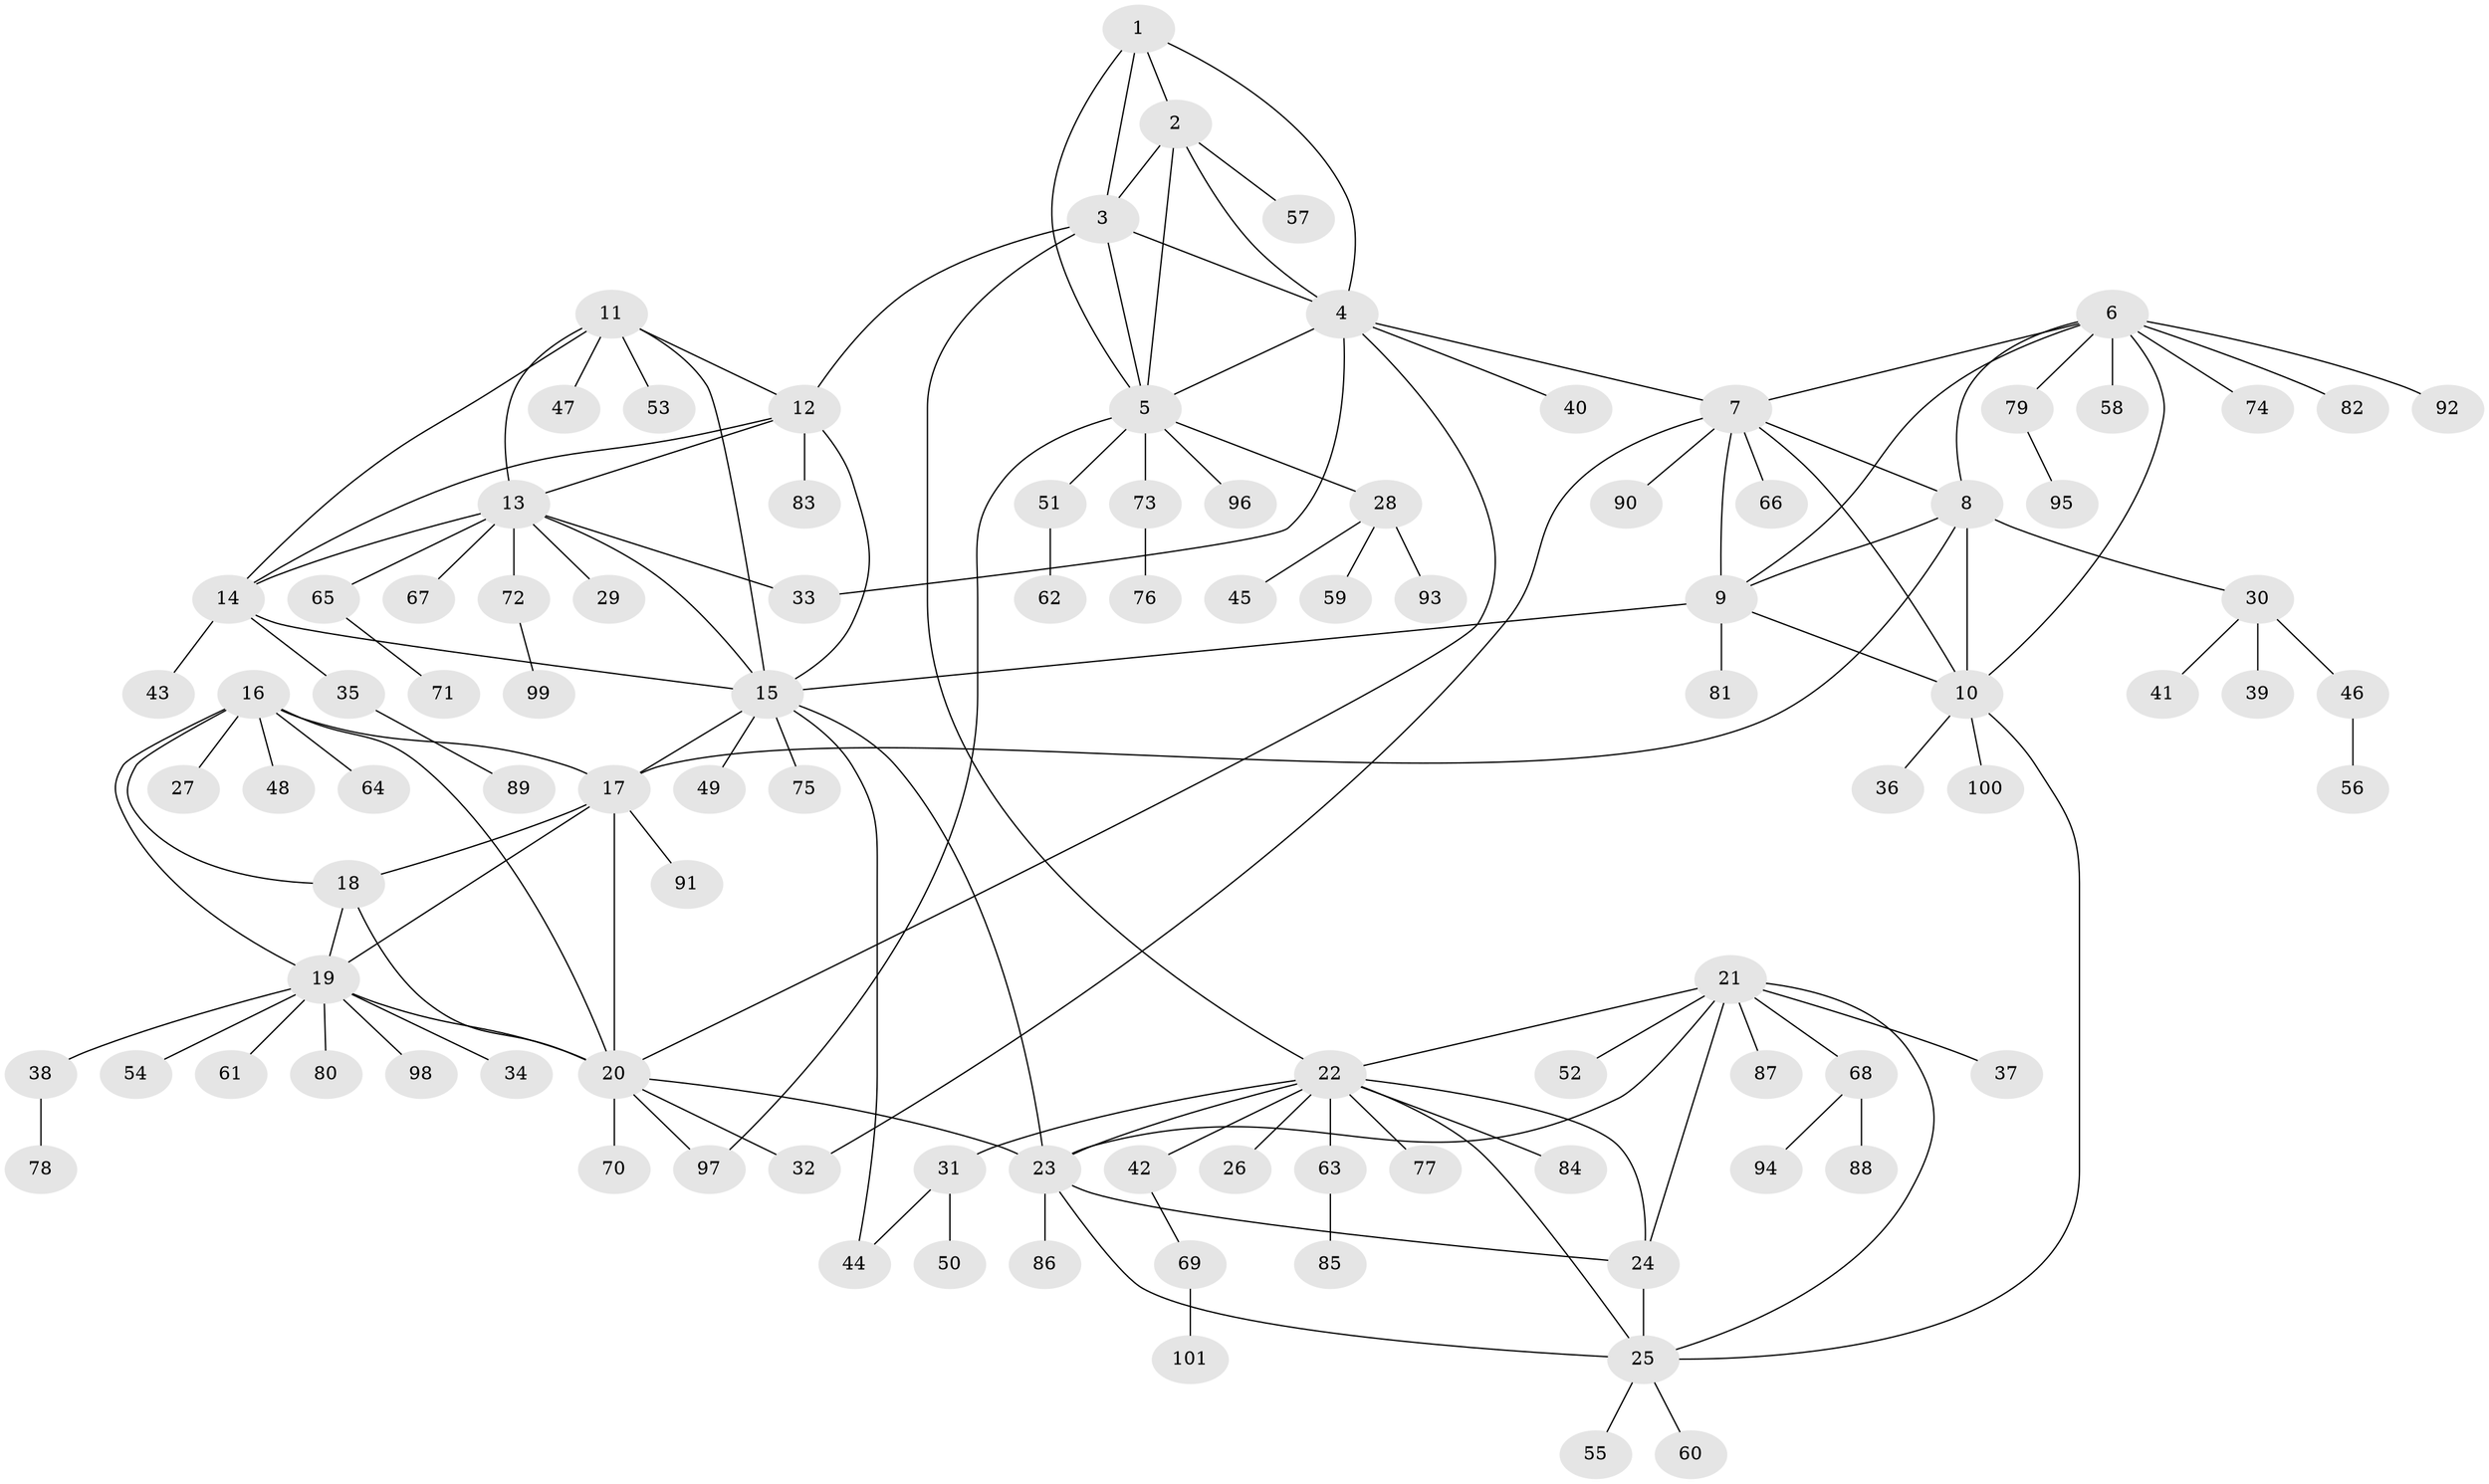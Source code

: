 // Generated by graph-tools (version 1.1) at 2025/50/03/09/25 03:50:27]
// undirected, 101 vertices, 140 edges
graph export_dot {
graph [start="1"]
  node [color=gray90,style=filled];
  1;
  2;
  3;
  4;
  5;
  6;
  7;
  8;
  9;
  10;
  11;
  12;
  13;
  14;
  15;
  16;
  17;
  18;
  19;
  20;
  21;
  22;
  23;
  24;
  25;
  26;
  27;
  28;
  29;
  30;
  31;
  32;
  33;
  34;
  35;
  36;
  37;
  38;
  39;
  40;
  41;
  42;
  43;
  44;
  45;
  46;
  47;
  48;
  49;
  50;
  51;
  52;
  53;
  54;
  55;
  56;
  57;
  58;
  59;
  60;
  61;
  62;
  63;
  64;
  65;
  66;
  67;
  68;
  69;
  70;
  71;
  72;
  73;
  74;
  75;
  76;
  77;
  78;
  79;
  80;
  81;
  82;
  83;
  84;
  85;
  86;
  87;
  88;
  89;
  90;
  91;
  92;
  93;
  94;
  95;
  96;
  97;
  98;
  99;
  100;
  101;
  1 -- 2;
  1 -- 3;
  1 -- 4;
  1 -- 5;
  2 -- 3;
  2 -- 4;
  2 -- 5;
  2 -- 57;
  3 -- 4;
  3 -- 5;
  3 -- 12;
  3 -- 22;
  4 -- 5;
  4 -- 7;
  4 -- 20;
  4 -- 33;
  4 -- 40;
  5 -- 28;
  5 -- 51;
  5 -- 73;
  5 -- 96;
  5 -- 97;
  6 -- 7;
  6 -- 8;
  6 -- 9;
  6 -- 10;
  6 -- 58;
  6 -- 74;
  6 -- 79;
  6 -- 82;
  6 -- 92;
  7 -- 8;
  7 -- 9;
  7 -- 10;
  7 -- 32;
  7 -- 66;
  7 -- 90;
  8 -- 9;
  8 -- 10;
  8 -- 17;
  8 -- 30;
  9 -- 10;
  9 -- 15;
  9 -- 81;
  10 -- 25;
  10 -- 36;
  10 -- 100;
  11 -- 12;
  11 -- 13;
  11 -- 14;
  11 -- 15;
  11 -- 47;
  11 -- 53;
  12 -- 13;
  12 -- 14;
  12 -- 15;
  12 -- 83;
  13 -- 14;
  13 -- 15;
  13 -- 29;
  13 -- 33;
  13 -- 65;
  13 -- 67;
  13 -- 72;
  14 -- 15;
  14 -- 35;
  14 -- 43;
  15 -- 17;
  15 -- 23;
  15 -- 44;
  15 -- 49;
  15 -- 75;
  16 -- 17;
  16 -- 18;
  16 -- 19;
  16 -- 20;
  16 -- 27;
  16 -- 48;
  16 -- 64;
  17 -- 18;
  17 -- 19;
  17 -- 20;
  17 -- 91;
  18 -- 19;
  18 -- 20;
  19 -- 20;
  19 -- 34;
  19 -- 38;
  19 -- 54;
  19 -- 61;
  19 -- 80;
  19 -- 98;
  20 -- 23;
  20 -- 32;
  20 -- 70;
  20 -- 97;
  21 -- 22;
  21 -- 23;
  21 -- 24;
  21 -- 25;
  21 -- 37;
  21 -- 52;
  21 -- 68;
  21 -- 87;
  22 -- 23;
  22 -- 24;
  22 -- 25;
  22 -- 26;
  22 -- 31;
  22 -- 42;
  22 -- 63;
  22 -- 77;
  22 -- 84;
  23 -- 24;
  23 -- 25;
  23 -- 86;
  24 -- 25;
  25 -- 55;
  25 -- 60;
  28 -- 45;
  28 -- 59;
  28 -- 93;
  30 -- 39;
  30 -- 41;
  30 -- 46;
  31 -- 44;
  31 -- 50;
  35 -- 89;
  38 -- 78;
  42 -- 69;
  46 -- 56;
  51 -- 62;
  63 -- 85;
  65 -- 71;
  68 -- 88;
  68 -- 94;
  69 -- 101;
  72 -- 99;
  73 -- 76;
  79 -- 95;
}
